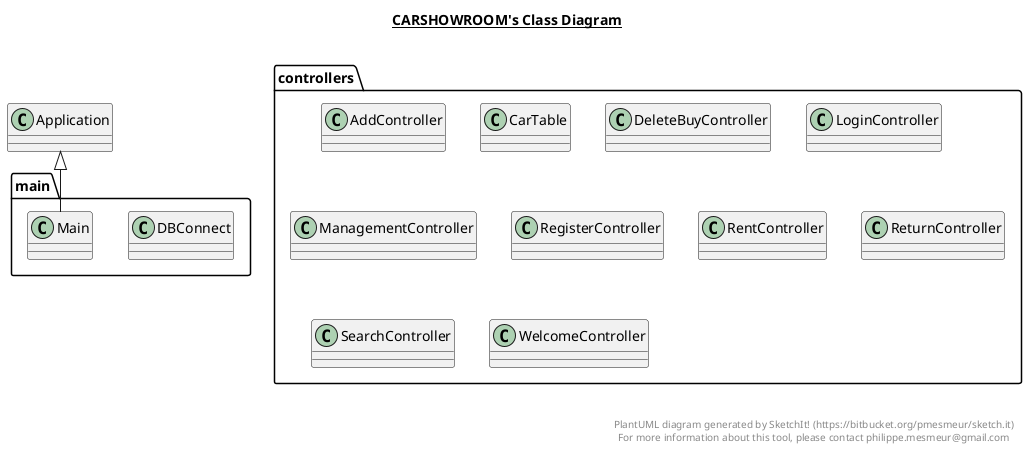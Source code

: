 @startuml

title __CARSHOWROOM's Class Diagram__\n

  package controllers {
    class AddController {
    }
  }
  

  package controllers {
    class CarTable {
    }
  }
  

  package main {
    class DBConnect {
    }
  }
  

  package controllers {
    class DeleteBuyController {
    }
  }
  

  package controllers {
    class LoginController {
    }
  }
  

  package main {
    class Main {
    }
  }
  

  package controllers {
    class ManagementController {
    }
  }
  

  package controllers {
    class RegisterController {
    }
  }
  

  package controllers {
    class RentController {
    }
  }
  

  package controllers {
    class ReturnController {
    }
  }
  

  package controllers {
    class SearchController {
    }
  }
  

  package controllers {
    class WelcomeController {
    }
  }
  

  Main -up-|> Application


right footer


PlantUML diagram generated by SketchIt! (https://bitbucket.org/pmesmeur/sketch.it)
For more information about this tool, please contact philippe.mesmeur@gmail.com
endfooter

@enduml

